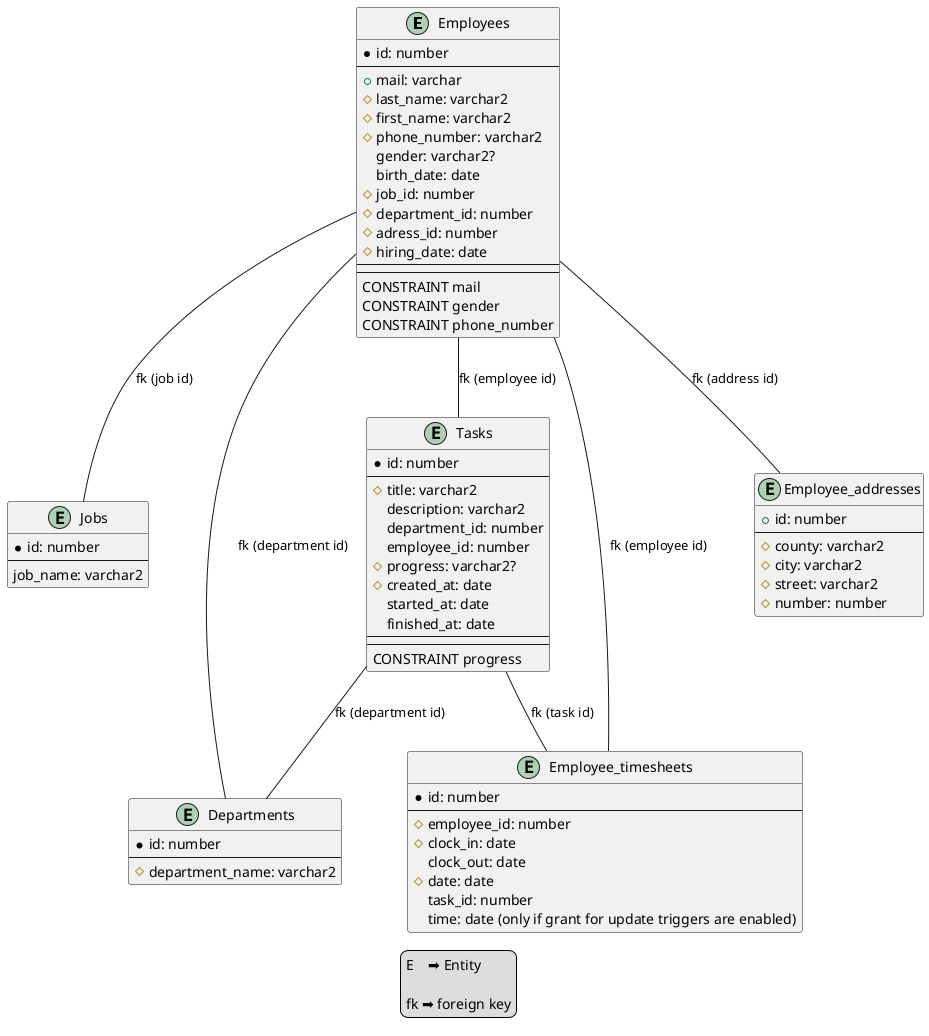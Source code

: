 @startuml auto_service

entity Employees
{
  *id: number
  --
  +mail: varchar
  #last_name: varchar2
  #first_name: varchar2
  #phone_number: varchar2
  gender: varchar2?
  birth_date: date
  #job_id: number
  #department_id: number
  #adress_id: number
  #hiring_date: date
  --
  --
  CONSTRAINT mail
  CONSTRAINT gender
  CONSTRAINT phone_number
}

entity Jobs
{
  *id: number
  --
  job_name: varchar2
}

entity Departments
{
  *id: number
  --
  #department_name: varchar2 
}

entity Tasks
{
  *id: number
  --
  #title: varchar2
  description: varchar2
  department_id: number
  employee_id: number
  #progress: varchar2?
  #created_at: date
  started_at: date
  finished_at: date
  --
  --
  CONSTRAINT progress
}

entity Employee_timesheets
{
  *id: number
  --
  #employee_id: number
  #clock_in: date
  clock_out: date
  #date: date
  task_id: number
  time: date (only if grant for update triggers are enabled)
}

entity Employee_addresses
{
  +id: number
  --
  #county: varchar2
  #city: varchar2
  #street: varchar2
  #number: number
}

Employees -- Jobs: "fk (job id)"
Employees -- Employee_addresses: "fk (address id)"
Employees -- Departments: "fk (department id)"
Employees -- Employee_timesheets: "fk (employee id)"
Employees -- Tasks: "fk (employee id)"
Tasks -- Departments: "fk (department id)"
Tasks -- Employee_timesheets: "fk (task id)"

legend
  E    ➡️ Entity

  fk ➡️ foreign key
endlegend

@enduml
